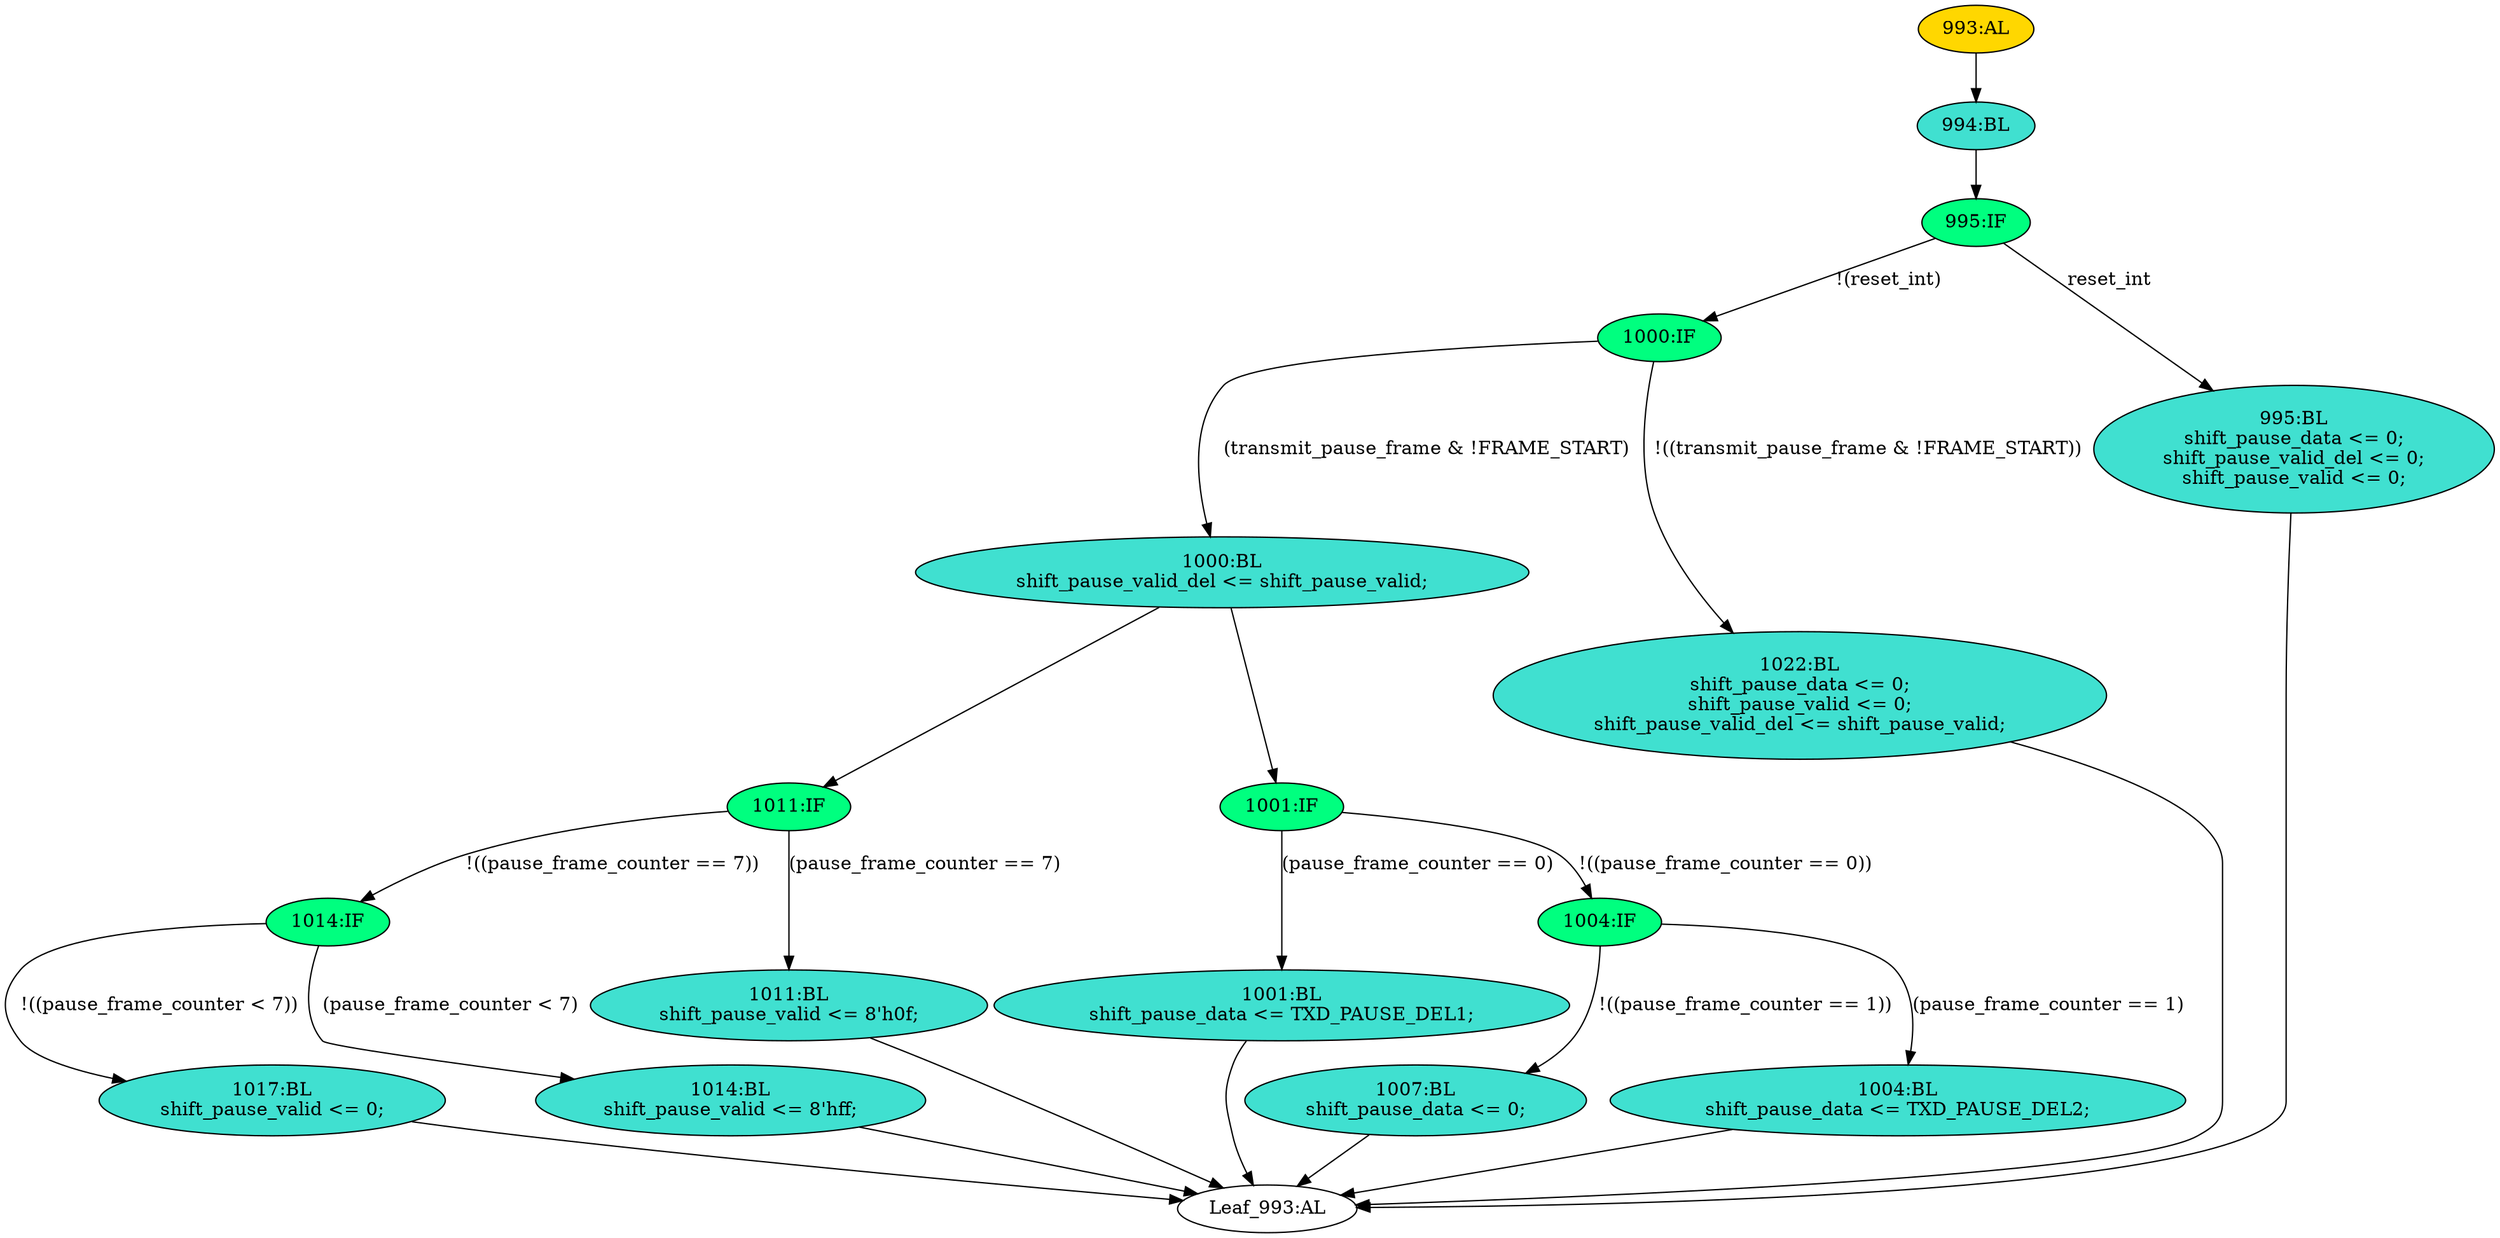 strict digraph "" {
	node [label="\N"];
	"993:AL"	 [ast="<pyverilog.vparser.ast.Always object at 0x7f2e12fb0350>",
		clk_sens=True,
		fillcolor=gold,
		label="993:AL",
		sens="['TX_CLK', 'reset_int']",
		statements="[]",
		style=filled,
		typ=Always,
		use_var="['TXD_PAUSE_DEL1', 'TXD_PAUSE_DEL2', 'shift_pause_valid', 'pause_frame_counter', 'transmit_pause_frame', 'reset_int', 'FRAME_START']"];
	"994:BL"	 [ast="<pyverilog.vparser.ast.Block object at 0x7f2e12fb0310>",
		fillcolor=turquoise,
		label="994:BL",
		statements="[]",
		style=filled,
		typ=Block];
	"993:AL" -> "994:BL"	 [cond="[]",
		lineno=None];
	"1000:BL"	 [ast="<pyverilog.vparser.ast.Block object at 0x7f2e132e90d0>",
		fillcolor=turquoise,
		label="1000:BL
shift_pause_valid_del <= shift_pause_valid;",
		statements="[<pyverilog.vparser.ast.NonblockingSubstitution object at 0x7f2e12fafad0>]",
		style=filled,
		typ=Block];
	"1011:IF"	 [ast="<pyverilog.vparser.ast.IfStatement object at 0x7f2e12faf310>",
		fillcolor=springgreen,
		label="1011:IF",
		statements="[]",
		style=filled,
		typ=IfStatement];
	"1000:BL" -> "1011:IF"	 [cond="[]",
		lineno=None];
	"1001:IF"	 [ast="<pyverilog.vparser.ast.IfStatement object at 0x7f2e132e9e50>",
		fillcolor=springgreen,
		label="1001:IF",
		statements="[]",
		style=filled,
		typ=IfStatement];
	"1000:BL" -> "1001:IF"	 [cond="[]",
		lineno=None];
	"995:IF"	 [ast="<pyverilog.vparser.ast.IfStatement object at 0x7f2e132e9f90>",
		fillcolor=springgreen,
		label="995:IF",
		statements="[]",
		style=filled,
		typ=IfStatement];
	"994:BL" -> "995:IF"	 [cond="[]",
		lineno=None];
	"1014:IF"	 [ast="<pyverilog.vparser.ast.IfStatement object at 0x7f2e12faf350>",
		fillcolor=springgreen,
		label="1014:IF",
		statements="[]",
		style=filled,
		typ=IfStatement];
	"1017:BL"	 [ast="<pyverilog.vparser.ast.Block object at 0x7f2e12faf390>",
		fillcolor=turquoise,
		label="1017:BL
shift_pause_valid <= 0;",
		statements="[<pyverilog.vparser.ast.NonblockingSubstitution object at 0x7f2e12faf3d0>]",
		style=filled,
		typ=Block];
	"1014:IF" -> "1017:BL"	 [cond="['pause_frame_counter']",
		label="!((pause_frame_counter < 7))",
		lineno=1014];
	"1014:BL"	 [ast="<pyverilog.vparser.ast.Block object at 0x7f2e12faf550>",
		fillcolor=turquoise,
		label="1014:BL
shift_pause_valid <= 8'hff;",
		statements="[<pyverilog.vparser.ast.NonblockingSubstitution object at 0x7f2e12faf590>]",
		style=filled,
		typ=Block];
	"1014:IF" -> "1014:BL"	 [cond="['pause_frame_counter']",
		label="(pause_frame_counter < 7)",
		lineno=1014];
	"Leaf_993:AL"	 [def_var="['shift_pause_valid', 'shift_pause_data', 'shift_pause_valid_del']",
		label="Leaf_993:AL"];
	"1017:BL" -> "Leaf_993:AL"	 [cond="[]",
		lineno=None];
	"1011:IF" -> "1014:IF"	 [cond="['pause_frame_counter']",
		label="!((pause_frame_counter == 7))",
		lineno=1011];
	"1011:BL"	 [ast="<pyverilog.vparser.ast.Block object at 0x7f2e12faf810>",
		fillcolor=turquoise,
		label="1011:BL
shift_pause_valid <= 8'h0f;",
		statements="[<pyverilog.vparser.ast.NonblockingSubstitution object at 0x7f2e12faf850>]",
		style=filled,
		typ=Block];
	"1011:IF" -> "1011:BL"	 [cond="['pause_frame_counter']",
		label="(pause_frame_counter == 7)",
		lineno=1011];
	"1000:IF"	 [ast="<pyverilog.vparser.ast.IfStatement object at 0x7f2e132e9750>",
		fillcolor=springgreen,
		label="1000:IF",
		statements="[]",
		style=filled,
		typ=IfStatement];
	"995:IF" -> "1000:IF"	 [cond="['reset_int']",
		label="!(reset_int)",
		lineno=995];
	"995:BL"	 [ast="<pyverilog.vparser.ast.Block object at 0x7f2e12fafdd0>",
		fillcolor=turquoise,
		label="995:BL
shift_pause_data <= 0;
shift_pause_valid_del <= 0;
shift_pause_valid <= 0;",
		statements="[<pyverilog.vparser.ast.NonblockingSubstitution object at 0x7f2e12fafe10>, <pyverilog.vparser.ast.NonblockingSubstitution object \
at 0x7f2e12faff90>, <pyverilog.vparser.ast.NonblockingSubstitution object at 0x7f2e12fb0150>]",
		style=filled,
		typ=Block];
	"995:IF" -> "995:BL"	 [cond="['reset_int']",
		label=reset_int,
		lineno=995];
	"1001:BL"	 [ast="<pyverilog.vparser.ast.Block object at 0x7f2e132e9bd0>",
		fillcolor=turquoise,
		label="1001:BL
shift_pause_data <= TXD_PAUSE_DEL1;",
		statements="[<pyverilog.vparser.ast.NonblockingSubstitution object at 0x7f2e12faf050>]",
		style=filled,
		typ=Block];
	"1001:BL" -> "Leaf_993:AL"	 [cond="[]",
		lineno=None];
	"1007:BL"	 [ast="<pyverilog.vparser.ast.Block object at 0x7f2e132e9610>",
		fillcolor=turquoise,
		label="1007:BL
shift_pause_data <= 0;",
		statements="[<pyverilog.vparser.ast.NonblockingSubstitution object at 0x7f2e132e98d0>]",
		style=filled,
		typ=Block];
	"1007:BL" -> "Leaf_993:AL"	 [cond="[]",
		lineno=None];
	"1004:BL"	 [ast="<pyverilog.vparser.ast.Block object at 0x7f2e132e95d0>",
		fillcolor=turquoise,
		label="1004:BL
shift_pause_data <= TXD_PAUSE_DEL2;",
		statements="[<pyverilog.vparser.ast.NonblockingSubstitution object at 0x7f2e132e9c10>]",
		style=filled,
		typ=Block];
	"1004:BL" -> "Leaf_993:AL"	 [cond="[]",
		lineno=None];
	"1014:BL" -> "Leaf_993:AL"	 [cond="[]",
		lineno=None];
	"1011:BL" -> "Leaf_993:AL"	 [cond="[]",
		lineno=None];
	"1000:IF" -> "1000:BL"	 [cond="['transmit_pause_frame', 'FRAME_START']",
		label="(transmit_pause_frame & !FRAME_START)",
		lineno=1000];
	"1022:BL"	 [ast="<pyverilog.vparser.ast.Block object at 0x7f2e132e9ed0>",
		fillcolor=turquoise,
		label="1022:BL
shift_pause_data <= 0;
shift_pause_valid <= 0;
shift_pause_valid_del <= shift_pause_valid;",
		statements="[<pyverilog.vparser.ast.NonblockingSubstitution object at 0x7f2e132e9550>, <pyverilog.vparser.ast.NonblockingSubstitution object \
at 0x7f2e132e9e10>, <pyverilog.vparser.ast.NonblockingSubstitution object at 0x7f2e132e9110>]",
		style=filled,
		typ=Block];
	"1000:IF" -> "1022:BL"	 [cond="['transmit_pause_frame', 'FRAME_START']",
		label="!((transmit_pause_frame & !FRAME_START))",
		lineno=1000];
	"1022:BL" -> "Leaf_993:AL"	 [cond="[]",
		lineno=None];
	"995:BL" -> "Leaf_993:AL"	 [cond="[]",
		lineno=None];
	"1001:IF" -> "1001:BL"	 [cond="['pause_frame_counter']",
		label="(pause_frame_counter == 0)",
		lineno=1001];
	"1004:IF"	 [ast="<pyverilog.vparser.ast.IfStatement object at 0x7f2e132e9f10>",
		fillcolor=springgreen,
		label="1004:IF",
		statements="[]",
		style=filled,
		typ=IfStatement];
	"1001:IF" -> "1004:IF"	 [cond="['pause_frame_counter']",
		label="!((pause_frame_counter == 0))",
		lineno=1001];
	"1004:IF" -> "1007:BL"	 [cond="['pause_frame_counter']",
		label="!((pause_frame_counter == 1))",
		lineno=1004];
	"1004:IF" -> "1004:BL"	 [cond="['pause_frame_counter']",
		label="(pause_frame_counter == 1)",
		lineno=1004];
}
